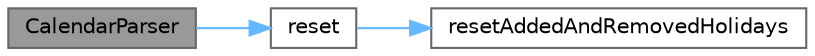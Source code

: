 digraph "CalendarParser"
{
 // INTERACTIVE_SVG=YES
 // LATEX_PDF_SIZE
  bgcolor="transparent";
  edge [fontname=Helvetica,fontsize=10,labelfontname=Helvetica,labelfontsize=10];
  node [fontname=Helvetica,fontsize=10,shape=box,height=0.2,width=0.4];
  rankdir="LR";
  Node1 [label="CalendarParser",height=0.2,width=0.4,color="gray40", fillcolor="grey60", style="filled", fontcolor="black",tooltip=" "];
  Node1 -> Node2 [color="steelblue1",style="solid"];
  Node2 [label="reset",height=0.2,width=0.4,color="grey40", fillcolor="white", style="filled",URL="$classore_1_1data_1_1_calendar_parser.html#ad20897c5c8bd47f5d4005989bead0e55",tooltip=" "];
  Node2 -> Node3 [color="steelblue1",style="solid"];
  Node3 [label="resetAddedAndRemovedHolidays",height=0.2,width=0.4,color="grey40", fillcolor="white", style="filled",URL="$classore_1_1data_1_1_calendar_parser.html#adb1b3d0cf714c72883aba37c4fda5eff",tooltip=" "];
}
